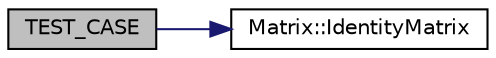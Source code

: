 digraph "TEST_CASE"
{
 // LATEX_PDF_SIZE
  edge [fontname="Helvetica",fontsize="10",labelfontname="Helvetica",labelfontsize="10"];
  node [fontname="Helvetica",fontsize="10",shape=record];
  rankdir="LR";
  Node1 [label="TEST_CASE",height=0.2,width=0.4,color="black", fillcolor="grey75", style="filled", fontcolor="black",tooltip=" "];
  Node1 -> Node2 [color="midnightblue",fontsize="10",style="solid",fontname="Helvetica"];
  Node2 [label="Matrix::IdentityMatrix",height=0.2,width=0.4,color="black", fillcolor="white", style="filled",URL="$class_matrix.html#ad97398c0cf663773e442d28dbf89cb20",tooltip="Uzyskanie macierzy jednostkowej."];
}
